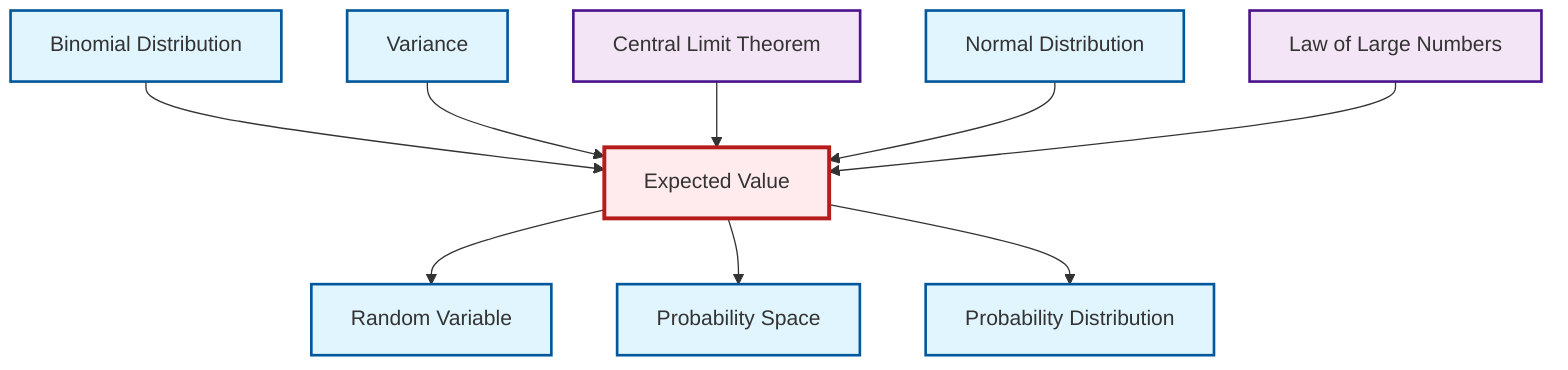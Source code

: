 graph TD
    classDef definition fill:#e1f5fe,stroke:#01579b,stroke-width:2px
    classDef theorem fill:#f3e5f5,stroke:#4a148c,stroke-width:2px
    classDef axiom fill:#fff3e0,stroke:#e65100,stroke-width:2px
    classDef example fill:#e8f5e9,stroke:#1b5e20,stroke-width:2px
    classDef current fill:#ffebee,stroke:#b71c1c,stroke-width:3px
    def-binomial-distribution["Binomial Distribution"]:::definition
    def-probability-space["Probability Space"]:::definition
    thm-central-limit["Central Limit Theorem"]:::theorem
    def-variance["Variance"]:::definition
    def-normal-distribution["Normal Distribution"]:::definition
    def-random-variable["Random Variable"]:::definition
    def-expectation["Expected Value"]:::definition
    def-probability-distribution["Probability Distribution"]:::definition
    thm-law-of-large-numbers["Law of Large Numbers"]:::theorem
    def-binomial-distribution --> def-expectation
    def-variance --> def-expectation
    thm-central-limit --> def-expectation
    def-expectation --> def-random-variable
    def-expectation --> def-probability-space
    def-expectation --> def-probability-distribution
    def-normal-distribution --> def-expectation
    thm-law-of-large-numbers --> def-expectation
    class def-expectation current